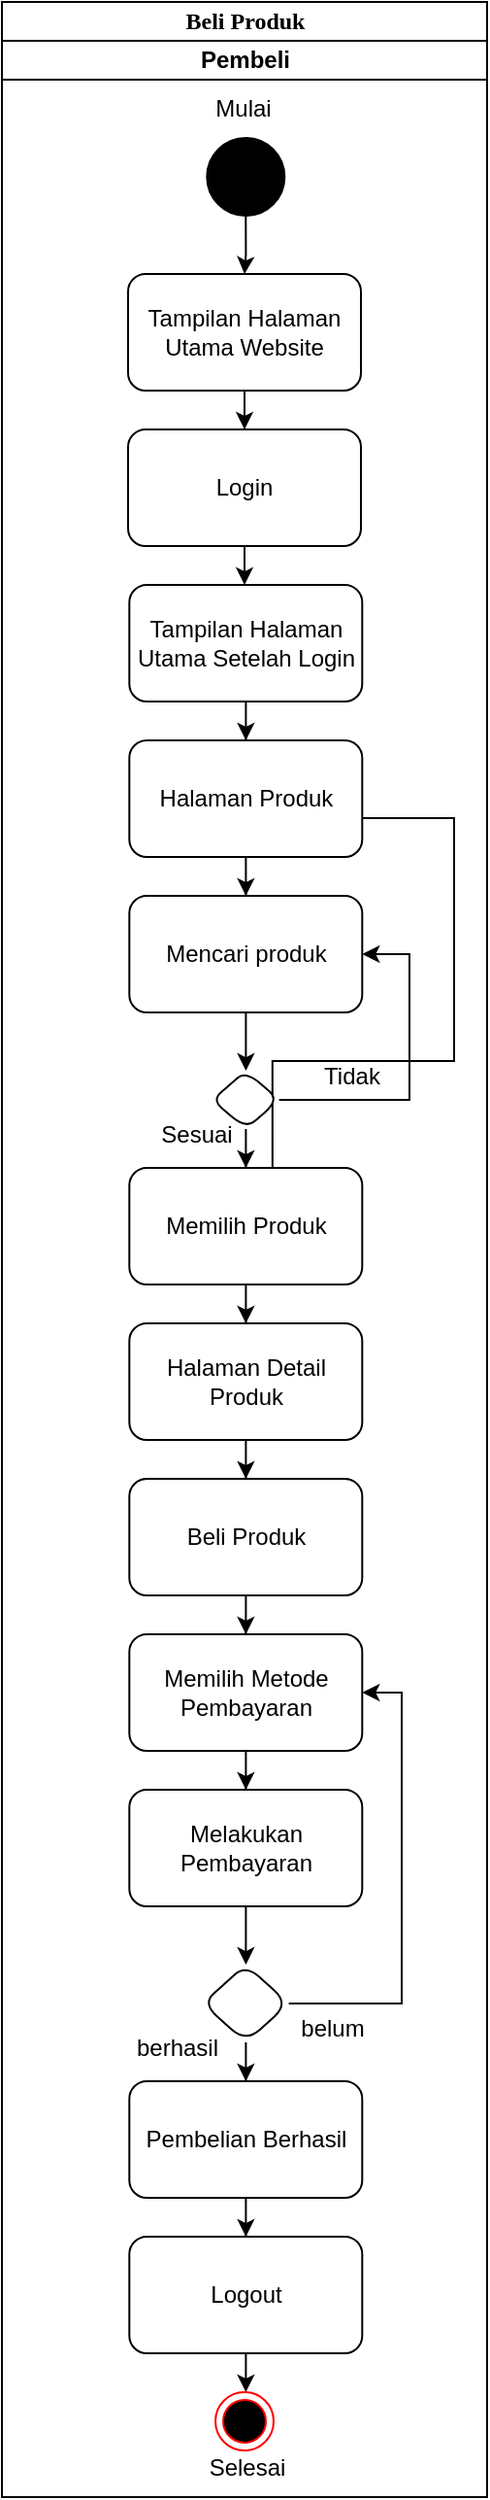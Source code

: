 <mxfile version="26.0.16">
  <diagram name="Page-1" id="0783ab3e-0a74-02c8-0abd-f7b4e66b4bec">
    <mxGraphModel dx="827" dy="394" grid="1" gridSize="10" guides="1" tooltips="1" connect="1" arrows="1" fold="1" page="1" pageScale="1" pageWidth="850" pageHeight="1100" background="none" math="0" shadow="0">
      <root>
        <mxCell id="0" />
        <mxCell id="1" parent="0" />
        <mxCell id="1c1d494c118603dd-1" value="Beli Produk" style="swimlane;html=1;childLayout=stackLayout;startSize=20;rounded=0;shadow=0;comic=0;labelBackgroundColor=none;strokeWidth=1;fontFamily=Verdana;fontSize=12;align=center;" parent="1" vertex="1">
          <mxGeometry x="40" y="10" width="250" height="1284" as="geometry" />
        </mxCell>
        <mxCell id="-TbSnAbcL_m0biIYStXS-1" value="Pembeli" style="swimlane;html=1;startSize=20;" parent="1c1d494c118603dd-1" vertex="1">
          <mxGeometry y="20" width="250" height="1264" as="geometry" />
        </mxCell>
        <mxCell id="-v48rWGPmlBl2sod3bh7-7" style="edgeStyle=orthogonalEdgeStyle;rounded=0;orthogonalLoop=1;jettySize=auto;html=1;entryX=0.5;entryY=0;entryDx=0;entryDy=0;" edge="1" parent="-TbSnAbcL_m0biIYStXS-1" source="j9S7m9VbnJjn6Bd4xAih-31" target="-v48rWGPmlBl2sod3bh7-6">
          <mxGeometry relative="1" as="geometry" />
        </mxCell>
        <mxCell id="j9S7m9VbnJjn6Bd4xAih-31" value="" style="ellipse;whiteSpace=wrap;html=1;rounded=0;shadow=0;comic=0;labelBackgroundColor=none;strokeWidth=1;fillColor=#000000;fontFamily=Verdana;fontSize=12;align=center;" parent="-TbSnAbcL_m0biIYStXS-1" vertex="1">
          <mxGeometry x="105.65" y="50" width="40" height="40" as="geometry" />
        </mxCell>
        <mxCell id="mfFhk0oxcUFFaqHnb9B--7" value="" style="edgeStyle=orthogonalEdgeStyle;rounded=0;orthogonalLoop=1;jettySize=auto;html=1;entryX=0;entryY=0.5;entryDx=0;entryDy=0;exitX=0.055;exitY=0.5;exitDx=0;exitDy=0;exitPerimeter=0;" parent="-TbSnAbcL_m0biIYStXS-1" source="j9S7m9VbnJjn6Bd4xAih-36" edge="1">
          <mxGeometry relative="1" as="geometry">
            <mxPoint x="77.5" y="170.0" as="targetPoint" />
            <Array as="points">
              <mxPoint x="40" y="225" />
              <mxPoint x="40" y="170" />
            </Array>
          </mxGeometry>
        </mxCell>
        <mxCell id="j9S7m9VbnJjn6Bd4xAih-61" value="" style="edgeStyle=orthogonalEdgeStyle;rounded=0;orthogonalLoop=1;jettySize=auto;html=1;entryX=1;entryY=0.5;entryDx=0;entryDy=0;" parent="-TbSnAbcL_m0biIYStXS-1" source="j9S7m9VbnJjn6Bd4xAih-56" edge="1">
          <mxGeometry relative="1" as="geometry">
            <mxPoint x="172.5" y="400" as="targetPoint" />
            <Array as="points">
              <mxPoint x="233" y="525" />
              <mxPoint x="233" y="400" />
            </Array>
            <mxPoint x="139.419" y="585.003" as="sourcePoint" />
          </mxGeometry>
        </mxCell>
        <mxCell id="-v48rWGPmlBl2sod3bh7-5" value="" style="edgeStyle=orthogonalEdgeStyle;rounded=0;orthogonalLoop=1;jettySize=auto;html=1;" edge="1" parent="-TbSnAbcL_m0biIYStXS-1" source="-v48rWGPmlBl2sod3bh7-2" target="-v48rWGPmlBl2sod3bh7-4">
          <mxGeometry relative="1" as="geometry" />
        </mxCell>
        <mxCell id="-v48rWGPmlBl2sod3bh7-2" value="Login" style="whiteSpace=wrap;html=1;rounded=1;" vertex="1" parent="-TbSnAbcL_m0biIYStXS-1">
          <mxGeometry x="65.005" y="200" width="120" height="60" as="geometry" />
        </mxCell>
        <mxCell id="-v48rWGPmlBl2sod3bh7-11" value="" style="edgeStyle=orthogonalEdgeStyle;rounded=0;orthogonalLoop=1;jettySize=auto;html=1;" edge="1" parent="-TbSnAbcL_m0biIYStXS-1" source="-v48rWGPmlBl2sod3bh7-4" target="-v48rWGPmlBl2sod3bh7-10">
          <mxGeometry relative="1" as="geometry" />
        </mxCell>
        <mxCell id="-v48rWGPmlBl2sod3bh7-4" value="Tampilan Halaman Utama Setelah Login" style="whiteSpace=wrap;html=1;rounded=1;" vertex="1" parent="-TbSnAbcL_m0biIYStXS-1">
          <mxGeometry x="65.655" y="280" width="120" height="60" as="geometry" />
        </mxCell>
        <mxCell id="-v48rWGPmlBl2sod3bh7-9" value="" style="edgeStyle=orthogonalEdgeStyle;rounded=0;orthogonalLoop=1;jettySize=auto;html=1;" edge="1" parent="-TbSnAbcL_m0biIYStXS-1" source="-v48rWGPmlBl2sod3bh7-6" target="-v48rWGPmlBl2sod3bh7-2">
          <mxGeometry relative="1" as="geometry" />
        </mxCell>
        <mxCell id="-v48rWGPmlBl2sod3bh7-6" value="Tampilan Halaman Utama Website" style="rounded=1;whiteSpace=wrap;html=1;" vertex="1" parent="-TbSnAbcL_m0biIYStXS-1">
          <mxGeometry x="65" y="120" width="120" height="60" as="geometry" />
        </mxCell>
        <mxCell id="-v48rWGPmlBl2sod3bh7-8" value="Mulai" style="text;html=1;align=center;verticalAlign=middle;resizable=0;points=[];autosize=1;strokeColor=none;fillColor=none;" vertex="1" parent="-TbSnAbcL_m0biIYStXS-1">
          <mxGeometry x="99.44" y="20" width="50" height="30" as="geometry" />
        </mxCell>
        <mxCell id="-v48rWGPmlBl2sod3bh7-13" value="" style="edgeStyle=orthogonalEdgeStyle;rounded=0;orthogonalLoop=1;jettySize=auto;html=1;" edge="1" parent="-TbSnAbcL_m0biIYStXS-1" source="-v48rWGPmlBl2sod3bh7-10" target="-v48rWGPmlBl2sod3bh7-12">
          <mxGeometry relative="1" as="geometry" />
        </mxCell>
        <mxCell id="-v48rWGPmlBl2sod3bh7-10" value="Halaman Produk" style="whiteSpace=wrap;html=1;rounded=1;" vertex="1" parent="-TbSnAbcL_m0biIYStXS-1">
          <mxGeometry x="65.655" y="360" width="120" height="60" as="geometry" />
        </mxCell>
        <mxCell id="-v48rWGPmlBl2sod3bh7-15" value="" style="edgeStyle=orthogonalEdgeStyle;rounded=0;orthogonalLoop=1;jettySize=auto;html=1;" edge="1" parent="-TbSnAbcL_m0biIYStXS-1" source="-v48rWGPmlBl2sod3bh7-12" target="-v48rWGPmlBl2sod3bh7-14">
          <mxGeometry relative="1" as="geometry" />
        </mxCell>
        <mxCell id="-v48rWGPmlBl2sod3bh7-12" value="Mencari produk" style="whiteSpace=wrap;html=1;rounded=1;" vertex="1" parent="-TbSnAbcL_m0biIYStXS-1">
          <mxGeometry x="65.655" y="440" width="120" height="60" as="geometry" />
        </mxCell>
        <mxCell id="-v48rWGPmlBl2sod3bh7-17" value="" style="edgeStyle=orthogonalEdgeStyle;rounded=0;orthogonalLoop=1;jettySize=auto;html=1;" edge="1" parent="-TbSnAbcL_m0biIYStXS-1" source="-v48rWGPmlBl2sod3bh7-14" target="-v48rWGPmlBl2sod3bh7-16">
          <mxGeometry relative="1" as="geometry" />
        </mxCell>
        <mxCell id="-v48rWGPmlBl2sod3bh7-18" style="edgeStyle=orthogonalEdgeStyle;rounded=0;orthogonalLoop=1;jettySize=auto;html=1;exitX=1;exitY=0.5;exitDx=0;exitDy=0;entryX=1;entryY=0.5;entryDx=0;entryDy=0;" edge="1" parent="-TbSnAbcL_m0biIYStXS-1" source="-v48rWGPmlBl2sod3bh7-14" target="-v48rWGPmlBl2sod3bh7-12">
          <mxGeometry relative="1" as="geometry">
            <Array as="points">
              <mxPoint x="210" y="545" />
              <mxPoint x="210" y="470" />
            </Array>
          </mxGeometry>
        </mxCell>
        <mxCell id="-v48rWGPmlBl2sod3bh7-14" value="" style="rhombus;whiteSpace=wrap;html=1;rounded=1;" vertex="1" parent="-TbSnAbcL_m0biIYStXS-1">
          <mxGeometry x="108.48" y="530" width="34.35" height="30" as="geometry" />
        </mxCell>
        <mxCell id="-v48rWGPmlBl2sod3bh7-20" value="" style="edgeStyle=orthogonalEdgeStyle;rounded=0;orthogonalLoop=1;jettySize=auto;html=1;" edge="1" parent="-TbSnAbcL_m0biIYStXS-1" source="-v48rWGPmlBl2sod3bh7-16" target="-v48rWGPmlBl2sod3bh7-19">
          <mxGeometry relative="1" as="geometry" />
        </mxCell>
        <mxCell id="-v48rWGPmlBl2sod3bh7-16" value="Memilih Produk" style="whiteSpace=wrap;html=1;rounded=1;" vertex="1" parent="-TbSnAbcL_m0biIYStXS-1">
          <mxGeometry x="65.655" y="580" width="120" height="60" as="geometry" />
        </mxCell>
        <mxCell id="-v48rWGPmlBl2sod3bh7-22" value="" style="edgeStyle=orthogonalEdgeStyle;rounded=0;orthogonalLoop=1;jettySize=auto;html=1;" edge="1" parent="-TbSnAbcL_m0biIYStXS-1" source="-v48rWGPmlBl2sod3bh7-19" target="-v48rWGPmlBl2sod3bh7-21">
          <mxGeometry relative="1" as="geometry" />
        </mxCell>
        <mxCell id="-v48rWGPmlBl2sod3bh7-19" value="Halaman Detail Produk" style="whiteSpace=wrap;html=1;rounded=1;" vertex="1" parent="-TbSnAbcL_m0biIYStXS-1">
          <mxGeometry x="65.655" y="660" width="120" height="60" as="geometry" />
        </mxCell>
        <mxCell id="-v48rWGPmlBl2sod3bh7-24" value="" style="edgeStyle=orthogonalEdgeStyle;rounded=0;orthogonalLoop=1;jettySize=auto;html=1;" edge="1" parent="-TbSnAbcL_m0biIYStXS-1" source="-v48rWGPmlBl2sod3bh7-21" target="-v48rWGPmlBl2sod3bh7-23">
          <mxGeometry relative="1" as="geometry" />
        </mxCell>
        <mxCell id="-v48rWGPmlBl2sod3bh7-21" value="Beli Produk" style="whiteSpace=wrap;html=1;rounded=1;" vertex="1" parent="-TbSnAbcL_m0biIYStXS-1">
          <mxGeometry x="65.655" y="740" width="120" height="60" as="geometry" />
        </mxCell>
        <mxCell id="-v48rWGPmlBl2sod3bh7-27" value="" style="edgeStyle=orthogonalEdgeStyle;rounded=0;orthogonalLoop=1;jettySize=auto;html=1;" edge="1" parent="-TbSnAbcL_m0biIYStXS-1" source="-v48rWGPmlBl2sod3bh7-23" target="-v48rWGPmlBl2sod3bh7-26">
          <mxGeometry relative="1" as="geometry" />
        </mxCell>
        <mxCell id="-v48rWGPmlBl2sod3bh7-23" value="Memilih Metode Pembayaran" style="whiteSpace=wrap;html=1;rounded=1;" vertex="1" parent="-TbSnAbcL_m0biIYStXS-1">
          <mxGeometry x="65.655" y="820" width="120" height="60" as="geometry" />
        </mxCell>
        <mxCell id="-v48rWGPmlBl2sod3bh7-32" value="" style="edgeStyle=orthogonalEdgeStyle;rounded=0;orthogonalLoop=1;jettySize=auto;html=1;" edge="1" parent="-TbSnAbcL_m0biIYStXS-1" source="-v48rWGPmlBl2sod3bh7-26" target="-v48rWGPmlBl2sod3bh7-31">
          <mxGeometry relative="1" as="geometry" />
        </mxCell>
        <mxCell id="-v48rWGPmlBl2sod3bh7-26" value="Melakukan Pembayaran" style="whiteSpace=wrap;html=1;rounded=1;" vertex="1" parent="-TbSnAbcL_m0biIYStXS-1">
          <mxGeometry x="65.655" y="900" width="120" height="60" as="geometry" />
        </mxCell>
        <mxCell id="-v48rWGPmlBl2sod3bh7-34" style="edgeStyle=orthogonalEdgeStyle;rounded=0;orthogonalLoop=1;jettySize=auto;html=1;entryX=1;entryY=0.5;entryDx=0;entryDy=0;" edge="1" parent="-TbSnAbcL_m0biIYStXS-1" source="-v48rWGPmlBl2sod3bh7-31" target="-v48rWGPmlBl2sod3bh7-23">
          <mxGeometry relative="1" as="geometry">
            <Array as="points">
              <mxPoint x="206" y="1010" />
              <mxPoint x="206" y="850" />
            </Array>
          </mxGeometry>
        </mxCell>
        <mxCell id="-v48rWGPmlBl2sod3bh7-38" value="" style="edgeStyle=orthogonalEdgeStyle;rounded=0;orthogonalLoop=1;jettySize=auto;html=1;" edge="1" parent="-TbSnAbcL_m0biIYStXS-1" source="-v48rWGPmlBl2sod3bh7-31" target="-v48rWGPmlBl2sod3bh7-37">
          <mxGeometry relative="1" as="geometry" />
        </mxCell>
        <mxCell id="-v48rWGPmlBl2sod3bh7-31" value="" style="rhombus;whiteSpace=wrap;html=1;rounded=1;" vertex="1" parent="-TbSnAbcL_m0biIYStXS-1">
          <mxGeometry x="103.48" y="990" width="44.35" height="40" as="geometry" />
        </mxCell>
        <mxCell id="-v48rWGPmlBl2sod3bh7-40" value="" style="edgeStyle=orthogonalEdgeStyle;rounded=0;orthogonalLoop=1;jettySize=auto;html=1;" edge="1" parent="-TbSnAbcL_m0biIYStXS-1" source="-v48rWGPmlBl2sod3bh7-37" target="-v48rWGPmlBl2sod3bh7-39">
          <mxGeometry relative="1" as="geometry" />
        </mxCell>
        <mxCell id="-v48rWGPmlBl2sod3bh7-37" value="Pembelian Berhasil" style="whiteSpace=wrap;html=1;rounded=1;" vertex="1" parent="-TbSnAbcL_m0biIYStXS-1">
          <mxGeometry x="65.655" y="1050" width="120" height="60" as="geometry" />
        </mxCell>
        <mxCell id="-v48rWGPmlBl2sod3bh7-41" value="" style="edgeStyle=orthogonalEdgeStyle;rounded=0;orthogonalLoop=1;jettySize=auto;html=1;entryX=0.5;entryY=0;entryDx=0;entryDy=0;" edge="1" parent="-TbSnAbcL_m0biIYStXS-1" source="-v48rWGPmlBl2sod3bh7-39" target="j9S7m9VbnJjn6Bd4xAih-89">
          <mxGeometry relative="1" as="geometry" />
        </mxCell>
        <mxCell id="-v48rWGPmlBl2sod3bh7-39" value="Logout" style="whiteSpace=wrap;html=1;rounded=1;" vertex="1" parent="-TbSnAbcL_m0biIYStXS-1">
          <mxGeometry x="65.655" y="1130" width="120" height="60" as="geometry" />
        </mxCell>
        <mxCell id="j9S7m9VbnJjn6Bd4xAih-89" value="" style="ellipse;html=1;shape=endState;fillColor=#000000;strokeColor=#ff0000;" parent="-TbSnAbcL_m0biIYStXS-1" vertex="1">
          <mxGeometry x="110.01" y="1210" width="30" height="30" as="geometry" />
        </mxCell>
        <mxCell id="-v48rWGPmlBl2sod3bh7-1" value="Selesai" style="text;html=1;align=center;verticalAlign=middle;resizable=0;points=[];autosize=1;strokeColor=none;fillColor=none;" vertex="1" parent="-TbSnAbcL_m0biIYStXS-1">
          <mxGeometry x="95.66" y="1234" width="60" height="30" as="geometry" />
        </mxCell>
        <mxCell id="-v48rWGPmlBl2sod3bh7-35" value="belum" style="text;html=1;align=center;verticalAlign=middle;resizable=0;points=[];autosize=1;strokeColor=none;fillColor=none;" vertex="1" parent="1">
          <mxGeometry x="180" y="1038" width="60" height="30" as="geometry" />
        </mxCell>
        <mxCell id="-v48rWGPmlBl2sod3bh7-42" value="berhasil" style="text;html=1;align=center;verticalAlign=middle;resizable=0;points=[];autosize=1;strokeColor=none;fillColor=none;" vertex="1" parent="1">
          <mxGeometry x="95" y="1048" width="70" height="30" as="geometry" />
        </mxCell>
        <mxCell id="-v48rWGPmlBl2sod3bh7-43" value="Sesuai" style="text;html=1;align=center;verticalAlign=middle;resizable=0;points=[];autosize=1;strokeColor=none;fillColor=none;" vertex="1" parent="1">
          <mxGeometry x="110" y="578" width="60" height="30" as="geometry" />
        </mxCell>
        <mxCell id="-v48rWGPmlBl2sod3bh7-44" value="Tidak" style="text;html=1;align=center;verticalAlign=middle;resizable=0;points=[];autosize=1;strokeColor=none;fillColor=none;" vertex="1" parent="1">
          <mxGeometry x="195" y="548" width="50" height="30" as="geometry" />
        </mxCell>
      </root>
    </mxGraphModel>
  </diagram>
</mxfile>

